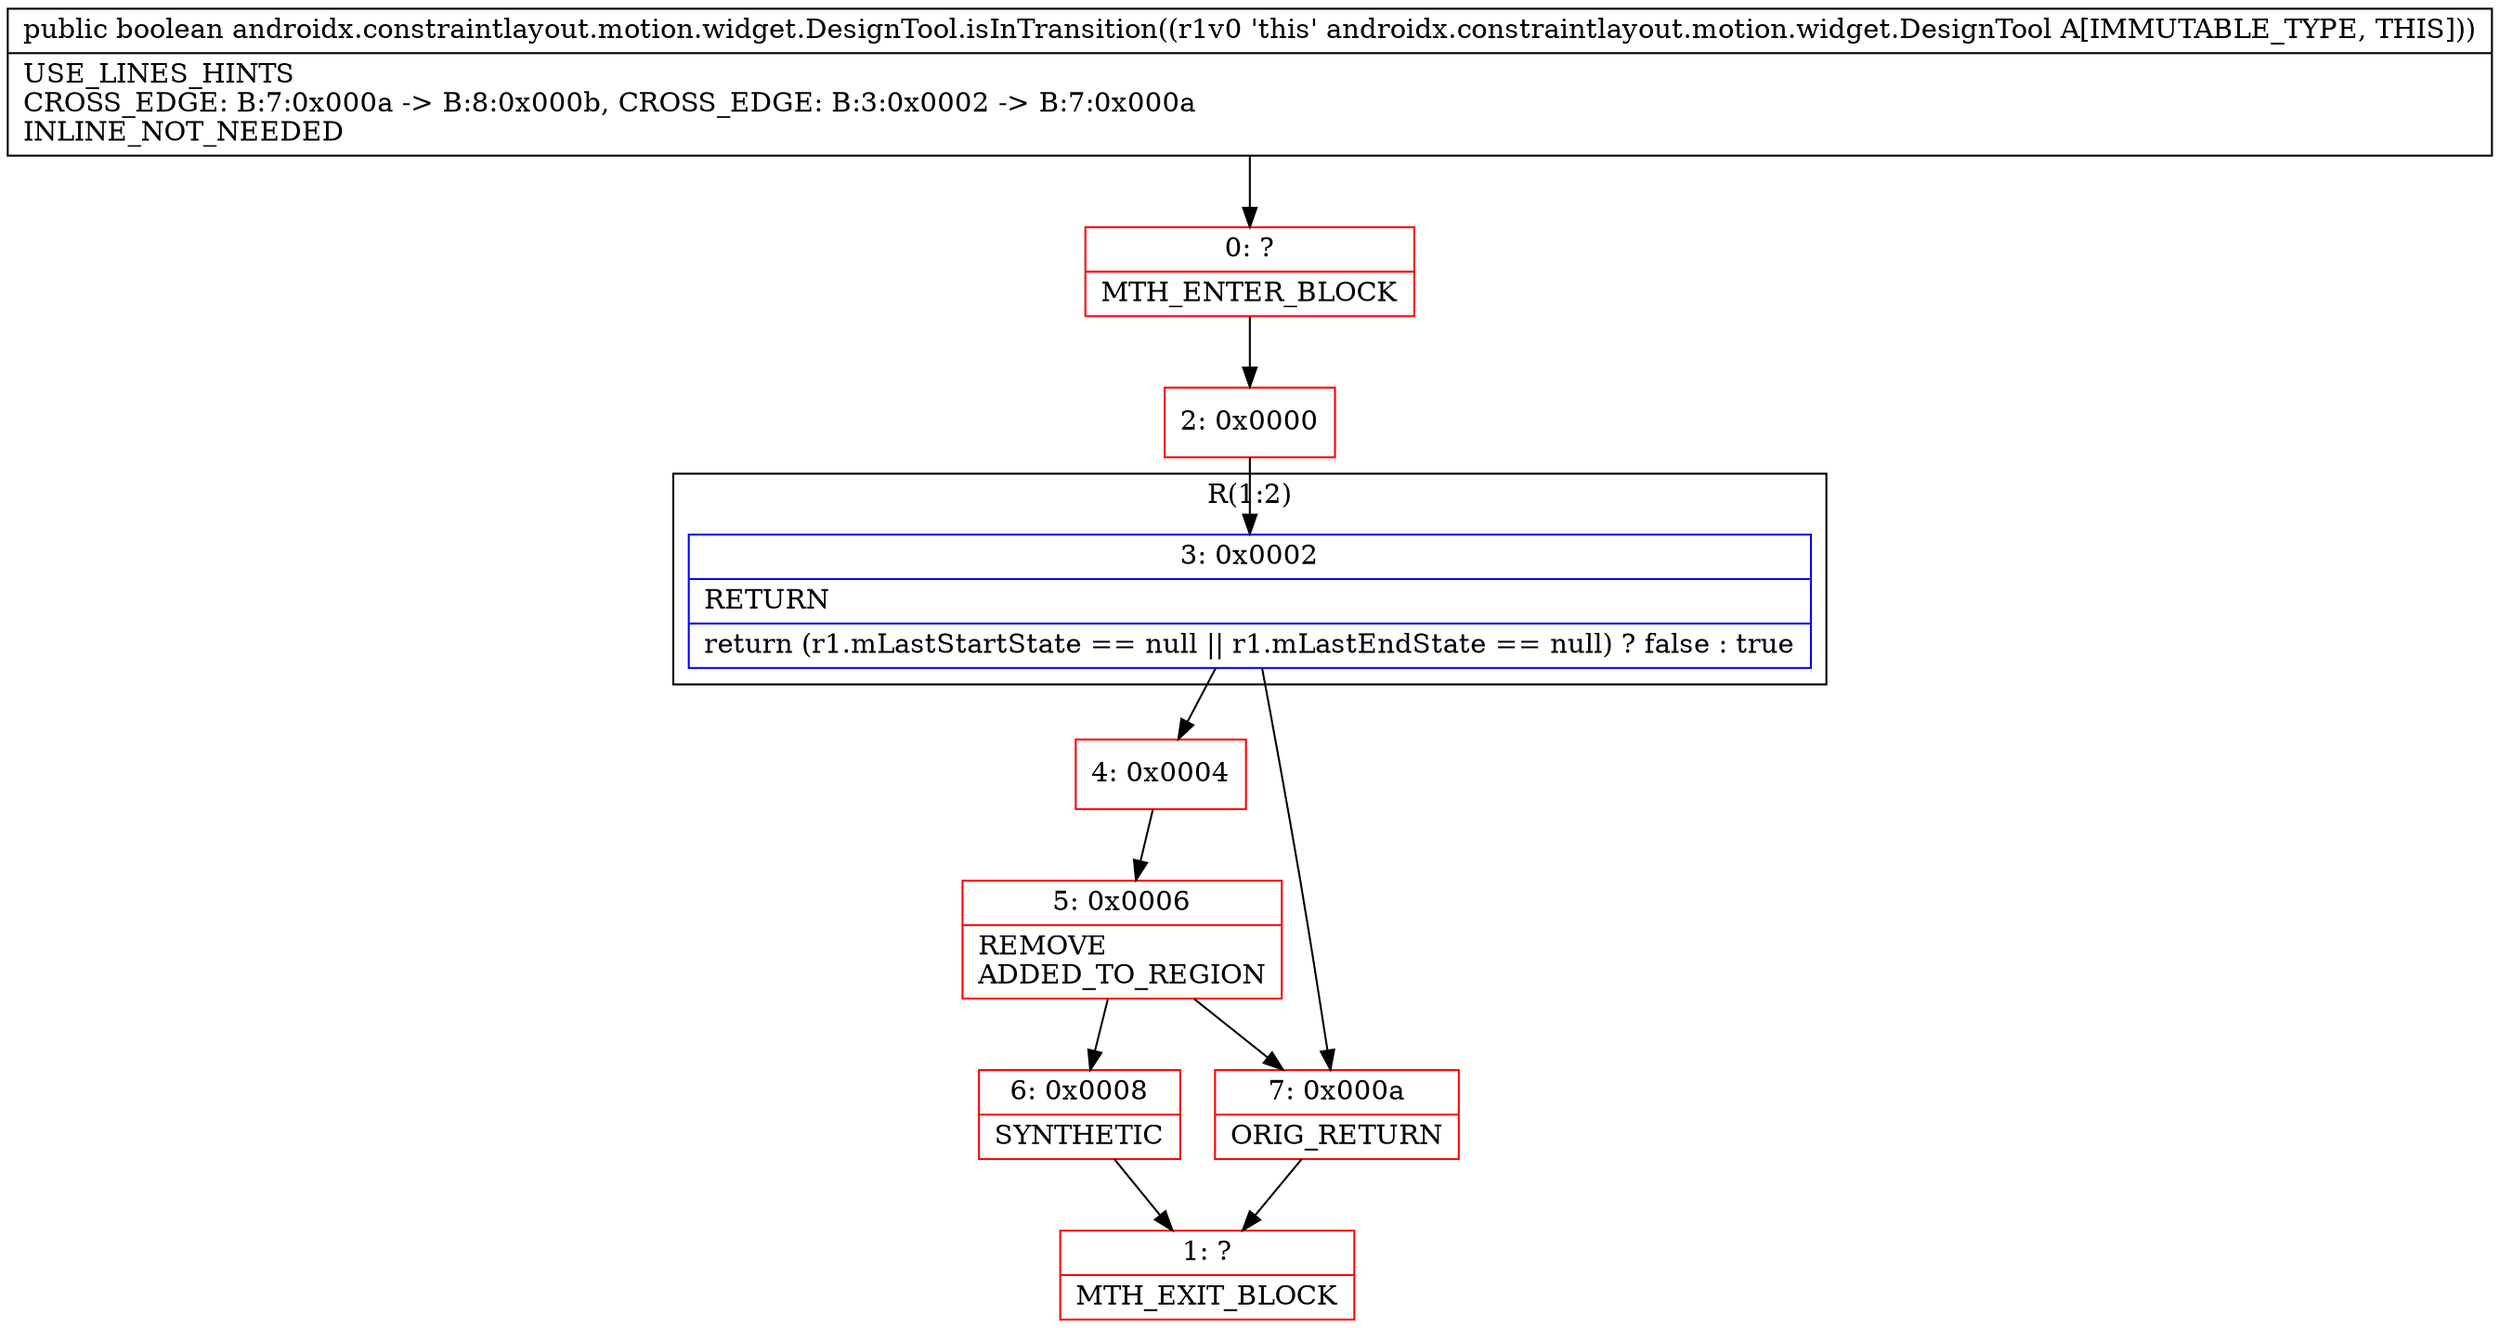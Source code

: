 digraph "CFG forandroidx.constraintlayout.motion.widget.DesignTool.isInTransition()Z" {
subgraph cluster_Region_2135438905 {
label = "R(1:2)";
node [shape=record,color=blue];
Node_3 [shape=record,label="{3\:\ 0x0002|RETURN\l|return (r1.mLastStartState == null \|\| r1.mLastEndState == null) ? false : true\l}"];
}
Node_0 [shape=record,color=red,label="{0\:\ ?|MTH_ENTER_BLOCK\l}"];
Node_2 [shape=record,color=red,label="{2\:\ 0x0000}"];
Node_4 [shape=record,color=red,label="{4\:\ 0x0004}"];
Node_5 [shape=record,color=red,label="{5\:\ 0x0006|REMOVE\lADDED_TO_REGION\l}"];
Node_6 [shape=record,color=red,label="{6\:\ 0x0008|SYNTHETIC\l}"];
Node_1 [shape=record,color=red,label="{1\:\ ?|MTH_EXIT_BLOCK\l}"];
Node_7 [shape=record,color=red,label="{7\:\ 0x000a|ORIG_RETURN\l}"];
MethodNode[shape=record,label="{public boolean androidx.constraintlayout.motion.widget.DesignTool.isInTransition((r1v0 'this' androidx.constraintlayout.motion.widget.DesignTool A[IMMUTABLE_TYPE, THIS]))  | USE_LINES_HINTS\lCROSS_EDGE: B:7:0x000a \-\> B:8:0x000b, CROSS_EDGE: B:3:0x0002 \-\> B:7:0x000a\lINLINE_NOT_NEEDED\l}"];
MethodNode -> Node_0;Node_3 -> Node_4;
Node_3 -> Node_7;
Node_0 -> Node_2;
Node_2 -> Node_3;
Node_4 -> Node_5;
Node_5 -> Node_6;
Node_5 -> Node_7;
Node_6 -> Node_1;
Node_7 -> Node_1;
}

